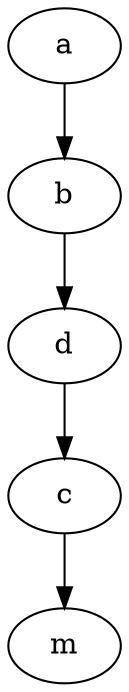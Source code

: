 digraph DFS {
    a [label="a"];
    b [label="b"];
    c [label="c"];
    d [label="d"];
    m [label="m"];
    a -> b;
    b -> d;
    d -> c;
    c -> m;
}